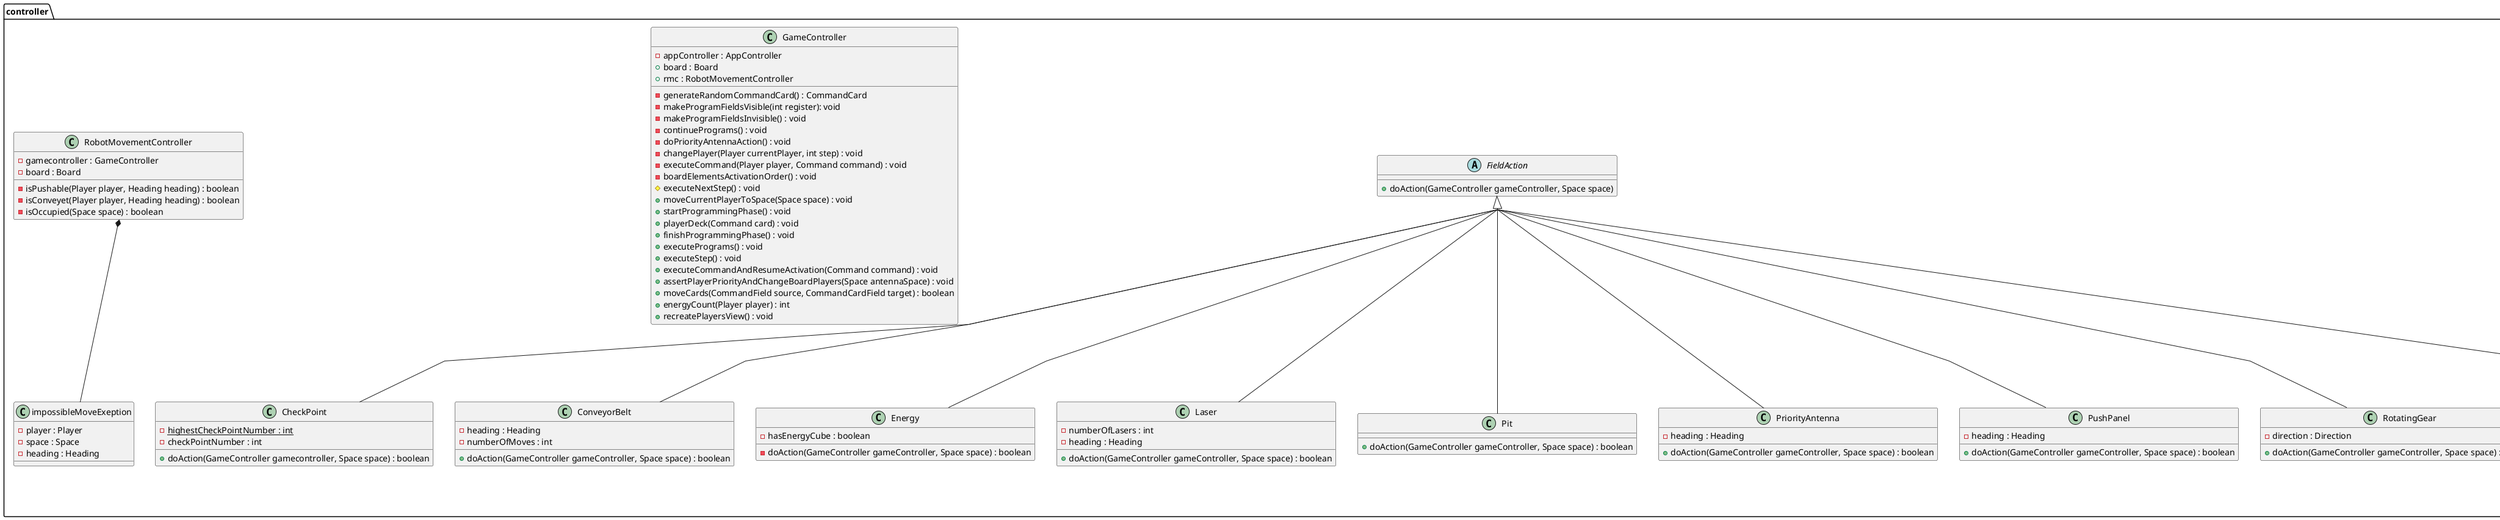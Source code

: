 @startuml
package controller{
skinparam groupInheritance 2
skinparam linetype polyline
   class AppController implements Observer{
      -PLAYER_NUMBER_OPTIONS : List<Integer>
      -BOARD_OPTIONS : List<String>
      -roborally : RoboRally
      -gameController : GameController

      -setupGameController(Board board) : void
      +newGame() : void
      +saveGame() : void
      +loadGame() : void
      +stopGame() : boolean
      +exit() : void
   }
   class CheckPoint extends FieldAction{
     {Static} -highestCheckPointNumber : int
     -checkPointNumber : int

     +doAction(GameController gamecontroller, Space space) : boolean
   }
   class ConveyorBelt extends FieldAction{
     -heading : Heading
     -numberOfMoves : int

     +doAction(GameController gameController, Space space) : boolean
   }
   class Energy extends FieldAction{
     -hasEnergyCube : boolean

     -doAction(GameController gameController, Space space) : boolean
   }
   abstract class FieldAction{
      +doAction(GameController gameController, Space space)
   }
   class GameController{
      -appController : AppController
      +board : Board
      +rmc : RobotMovementController

      -generateRandomCommandCard() : CommandCard
      -makeProgramFieldsVisible(int register): void
      -makeProgramFieldsInvisible() : void
      -continuePrograms() : void
      -doPriorityAntennaAction() : void
      -changePlayer(Player currentPlayer, int step) : void
      -executeCommand(Player player, Command command) : void
      -boardElementsActivationOrder() : void
      #executeNextStep() : void
      +moveCurrentPlayerToSpace(Space space) : void
      +startProgrammingPhase() : void
      +playerDeck(Command card) : void
      +finishProgrammingPhase() : void
      +executePrograms() : void
      +executeStep() : void
      +executeCommandAndResumeActivation(Command command) : void
      +assertPlayerPriorityAndChangeBoardPlayers(Space antennaSpace) : void
      +moveCards(CommandField source, CommandCardField target) : boolean
      +energyCount(Player player) : int
      +recreatePlayersView() : void
   }
   class Laser extends FieldAction{
     -numberOfLasers : int
     -heading : Heading

     +doAction(GameController gameController, Space space) : boolean
   }
   class Pit extends FieldAction{
      +doAction(GameController gameController, Space space) : boolean
   }
   class PriorityAntenna extends FieldAction{
      -heading : Heading

      +doAction(GameController gameController, Space space) : boolean
   }
   class PushPanel extends FieldAction{
      -heading : Heading

      +doAction(GameController gameController, Space space) : boolean
   }
   class RobotMovementController{
      -gamecontroller : GameController
      -board : Board

      -isPushable(Player player, Heading heading) : boolean
      -isConveyet(Player player, Heading heading) : boolean
      -isOccupied(Space space) : boolean

   }
   class impossibleMoveExeption{
      -player : Player
      -space : Space
      -heading : Heading
   }
   class RotatingGear extends FieldAction{
     -direction : Direction

     +doAction(GameController gameController, Space space) : boolean
   }
   class StartGear extends FieldAction{
      +doAction(GameController gameController, Space space) : boolean
   }
   RobotMovementController *-- impossibleMoveExeption
}

@enduml